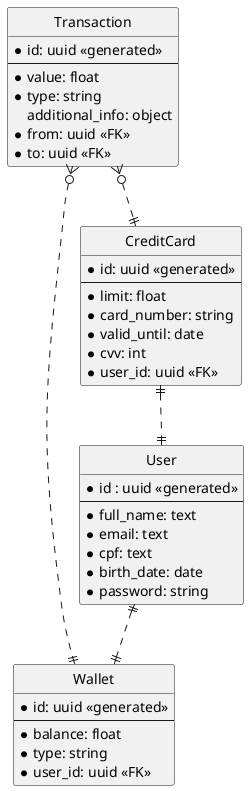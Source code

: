 @startuml entity-relationship-diagram

' hide the spot
hide circle

entity "User" as user {
  *id : uuid <<generated>>
  --
  *full_name: text
  *email: text
  *cpf: text
  *birth_date: date
  *password: string
}

entity "Wallet" as wallet {
  *id: uuid <<generated>>
  --
  *balance: float
  *type: string
  *user_id: uuid <<FK>>
}

entity "Transaction" as ta {
  *id: uuid <<generated>>
  --
  *value: float
  *type: string
  additional_info: object
  *from: uuid <<FK>>
  *to: uuid <<FK>>
}

entity "CreditCard" as creditcard {
  *id: uuid <<generated>>
  --
  *limit: float
  *card_number: string
  *valid_until: date
  *cvv: int
  *user_id: uuid <<FK>>
}

user ||..|| wallet
ta }o..|| wallet
ta }o..|| creditcard
creditcard ||..|| user

@enduml